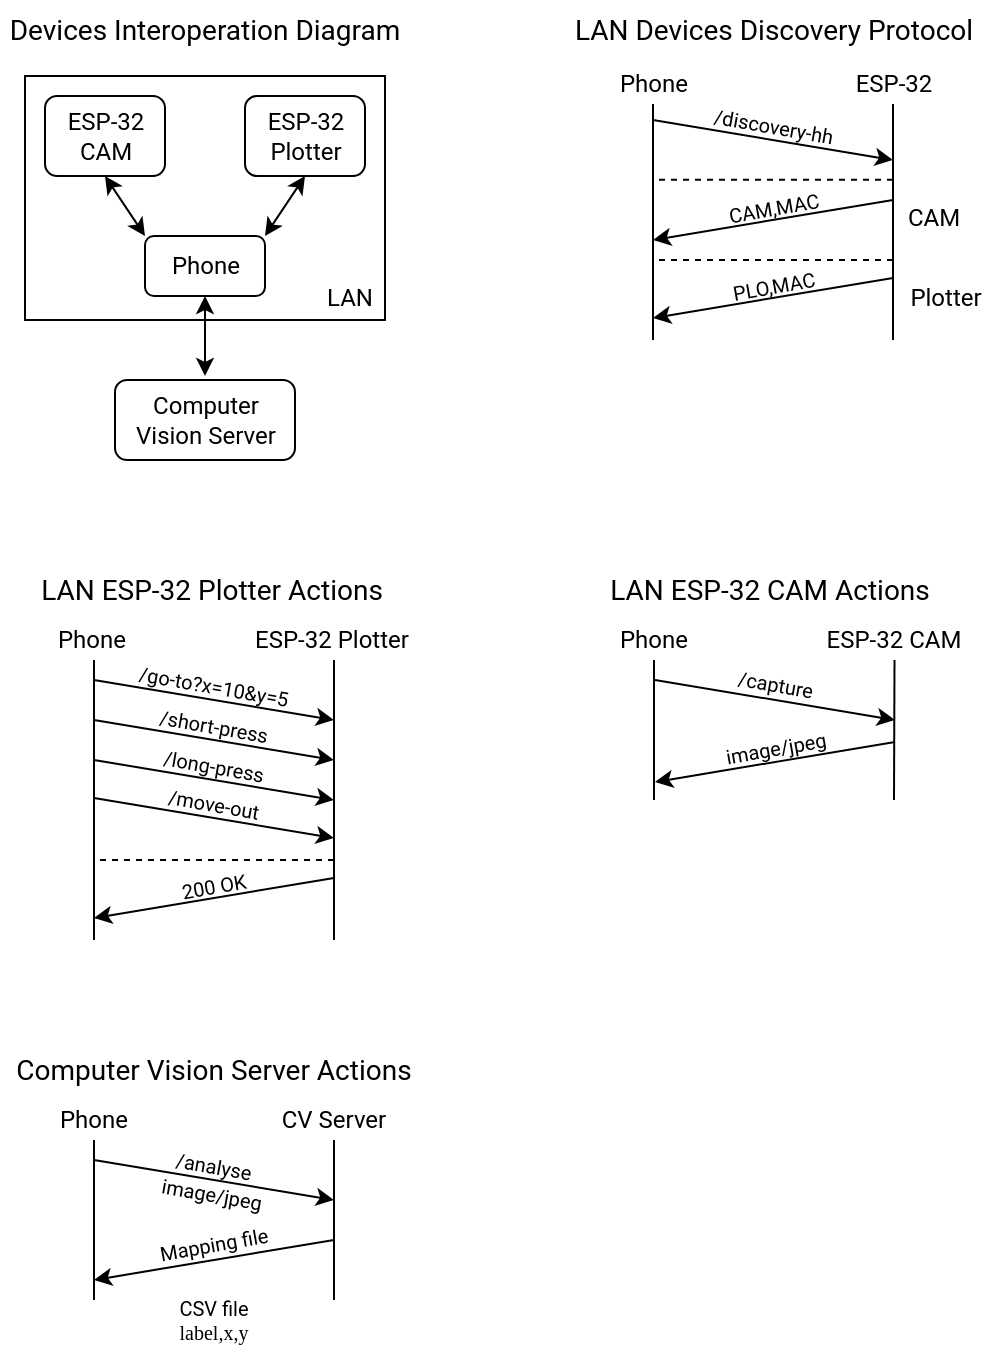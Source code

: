 <mxfile version="24.2.5" type="device">
  <diagram name="Page-1" id="3VOfUJL9IRQDbpyeYZGl">
    <mxGraphModel dx="1238" dy="800" grid="1" gridSize="10" guides="1" tooltips="1" connect="1" arrows="1" fold="1" page="1" pageScale="1" pageWidth="827" pageHeight="1169" background="#FFFFFF" math="0" shadow="0">
      <root>
        <mxCell id="0" />
        <mxCell id="1" parent="0" />
        <mxCell id="6HVjOzEAQYp-GUBprz-B-11" value="" style="rounded=0;whiteSpace=wrap;html=1;fillColor=none;fontFamily=Roboto;fontSource=https%3A%2F%2Ffonts.googleapis.com%2Fcss%3Ffamily%3DRoboto;" vertex="1" parent="1">
          <mxGeometry x="175.5" y="78" width="180" height="122" as="geometry" />
        </mxCell>
        <mxCell id="6HVjOzEAQYp-GUBprz-B-8" value="&lt;font&gt;Phone&lt;/font&gt;" style="rounded=1;whiteSpace=wrap;html=1;fontFamily=Roboto;fontSource=https%3A%2F%2Ffonts.googleapis.com%2Fcss%3Ffamily%3DRoboto;" vertex="1" parent="1">
          <mxGeometry x="235.5" y="158" width="60" height="30" as="geometry" />
        </mxCell>
        <mxCell id="6HVjOzEAQYp-GUBprz-B-9" value="ESP-32 CAM" style="rounded=1;whiteSpace=wrap;html=1;fontFamily=Roboto;fontSource=https%3A%2F%2Ffonts.googleapis.com%2Fcss%3Ffamily%3DRoboto;" vertex="1" parent="1">
          <mxGeometry x="185.5" y="88" width="60" height="40" as="geometry" />
        </mxCell>
        <mxCell id="6HVjOzEAQYp-GUBprz-B-10" value="ESP-32 Plotter" style="rounded=1;whiteSpace=wrap;html=1;fontFamily=Roboto;fontSource=https%3A%2F%2Ffonts.googleapis.com%2Fcss%3Ffamily%3DRoboto;" vertex="1" parent="1">
          <mxGeometry x="285.5" y="88" width="60" height="40" as="geometry" />
        </mxCell>
        <mxCell id="6HVjOzEAQYp-GUBprz-B-12" value="LAN" style="text;html=1;align=center;verticalAlign=middle;whiteSpace=wrap;rounded=0;fontFamily=Roboto;fontSource=https%3A%2F%2Ffonts.googleapis.com%2Fcss%3Ffamily%3DRoboto;" vertex="1" parent="1">
          <mxGeometry x="317.5" y="179" width="40" height="20" as="geometry" />
        </mxCell>
        <mxCell id="6HVjOzEAQYp-GUBprz-B-13" value="" style="endArrow=classic;startArrow=classic;html=1;rounded=0;exitX=0;exitY=0;exitDx=0;exitDy=0;entryX=0.5;entryY=1;entryDx=0;entryDy=0;fontFamily=Roboto;fontSource=https%3A%2F%2Ffonts.googleapis.com%2Fcss%3Ffamily%3DRoboto;" edge="1" parent="1" source="6HVjOzEAQYp-GUBprz-B-8" target="6HVjOzEAQYp-GUBprz-B-9">
          <mxGeometry width="50" height="50" relative="1" as="geometry">
            <mxPoint x="165.5" y="178" as="sourcePoint" />
            <mxPoint x="215.5" y="128" as="targetPoint" />
          </mxGeometry>
        </mxCell>
        <mxCell id="6HVjOzEAQYp-GUBprz-B-14" value="" style="endArrow=classic;startArrow=classic;html=1;rounded=0;exitX=1;exitY=0;exitDx=0;exitDy=0;entryX=0.5;entryY=1;entryDx=0;entryDy=0;fontFamily=Roboto;fontSource=https%3A%2F%2Ffonts.googleapis.com%2Fcss%3Ffamily%3DRoboto;" edge="1" parent="1" source="6HVjOzEAQYp-GUBprz-B-8" target="6HVjOzEAQYp-GUBprz-B-10">
          <mxGeometry width="50" height="50" relative="1" as="geometry">
            <mxPoint x="315.5" y="178" as="sourcePoint" />
            <mxPoint x="365.5" y="128" as="targetPoint" />
          </mxGeometry>
        </mxCell>
        <mxCell id="6HVjOzEAQYp-GUBprz-B-15" value="Computer Vision Server" style="rounded=1;whiteSpace=wrap;html=1;fontFamily=Roboto;fontSource=https%3A%2F%2Ffonts.googleapis.com%2Fcss%3Ffamily%3DRoboto;" vertex="1" parent="1">
          <mxGeometry x="220.5" y="230" width="90" height="40" as="geometry" />
        </mxCell>
        <mxCell id="6HVjOzEAQYp-GUBprz-B-16" value="" style="endArrow=classic;startArrow=classic;html=1;rounded=0;entryX=0.5;entryY=1;entryDx=0;entryDy=0;fontFamily=Roboto;fontSource=https%3A%2F%2Ffonts.googleapis.com%2Fcss%3Ffamily%3DRoboto;" edge="1" parent="1" target="6HVjOzEAQYp-GUBprz-B-8">
          <mxGeometry width="50" height="50" relative="1" as="geometry">
            <mxPoint x="265.5" y="228" as="sourcePoint" />
            <mxPoint x="335.5" y="168" as="targetPoint" />
          </mxGeometry>
        </mxCell>
        <mxCell id="6HVjOzEAQYp-GUBprz-B-17" value="Devices Interoperation Diagram" style="text;html=1;align=center;verticalAlign=middle;whiteSpace=wrap;rounded=0;fontFamily=Roboto;fontSource=https%3A%2F%2Ffonts.googleapis.com%2Fcss%3Ffamily%3DRoboto;fontSize=14;" vertex="1" parent="1">
          <mxGeometry x="163" y="40" width="205" height="30" as="geometry" />
        </mxCell>
        <mxCell id="6HVjOzEAQYp-GUBprz-B-18" value="" style="endArrow=none;html=1;rounded=0;fontFamily=Roboto;fontSource=https%3A%2F%2Ffonts.googleapis.com%2Fcss%3Ffamily%3DRoboto;" edge="1" parent="1">
          <mxGeometry width="50" height="50" relative="1" as="geometry">
            <mxPoint x="489.5" y="210" as="sourcePoint" />
            <mxPoint x="489.5" y="92" as="targetPoint" />
          </mxGeometry>
        </mxCell>
        <mxCell id="6HVjOzEAQYp-GUBprz-B-19" value="LAN Devices Discovery Protocol" style="text;html=1;align=center;verticalAlign=middle;whiteSpace=wrap;rounded=0;fontFamily=Roboto;fontSource=https%3A%2F%2Ffonts.googleapis.com%2Fcss%3Ffamily%3DRoboto;fontSize=14;" vertex="1" parent="1">
          <mxGeometry x="444.5" y="40" width="210" height="30" as="geometry" />
        </mxCell>
        <mxCell id="6HVjOzEAQYp-GUBprz-B-20" value="Phone" style="text;html=1;align=center;verticalAlign=middle;whiteSpace=wrap;rounded=0;fontFamily=Roboto;fontSource=https%3A%2F%2Ffonts.googleapis.com%2Fcss%3Ffamily%3DRoboto;" vertex="1" parent="1">
          <mxGeometry x="459.5" y="67" width="60" height="30" as="geometry" />
        </mxCell>
        <mxCell id="6HVjOzEAQYp-GUBprz-B-21" value="" style="endArrow=none;html=1;rounded=0;fontFamily=Roboto;fontSource=https%3A%2F%2Ffonts.googleapis.com%2Fcss%3Ffamily%3DRoboto;" edge="1" parent="1">
          <mxGeometry width="50" height="50" relative="1" as="geometry">
            <mxPoint x="609.5" y="210" as="sourcePoint" />
            <mxPoint x="609.5" y="92" as="targetPoint" />
          </mxGeometry>
        </mxCell>
        <mxCell id="6HVjOzEAQYp-GUBprz-B-22" value="ESP-32" style="text;html=1;align=center;verticalAlign=middle;whiteSpace=wrap;rounded=0;fontFamily=Roboto;fontSource=https%3A%2F%2Ffonts.googleapis.com%2Fcss%3Ffamily%3DRoboto;" vertex="1" parent="1">
          <mxGeometry x="579.5" y="67" width="60" height="30" as="geometry" />
        </mxCell>
        <mxCell id="6HVjOzEAQYp-GUBprz-B-23" value="" style="endArrow=classic;html=1;rounded=0;" edge="1" parent="1">
          <mxGeometry width="50" height="50" relative="1" as="geometry">
            <mxPoint x="489.5" y="100" as="sourcePoint" />
            <mxPoint x="609.5" y="120" as="targetPoint" />
          </mxGeometry>
        </mxCell>
        <mxCell id="6HVjOzEAQYp-GUBprz-B-24" value="/discovery-hh" style="text;html=1;align=center;verticalAlign=middle;whiteSpace=wrap;rounded=0;fontFamily=Roboto;fontSource=https%3A%2F%2Ffonts.googleapis.com%2Fcss%3Ffamily%3DRoboto;rotation=10;fontSize=10;" vertex="1" parent="1">
          <mxGeometry x="509.5" y="93" width="80" height="20" as="geometry" />
        </mxCell>
        <mxCell id="6HVjOzEAQYp-GUBprz-B-25" value="" style="endArrow=classic;html=1;rounded=0;" edge="1" parent="1">
          <mxGeometry width="50" height="50" relative="1" as="geometry">
            <mxPoint x="609.5" y="140" as="sourcePoint" />
            <mxPoint x="489.5" y="160" as="targetPoint" />
          </mxGeometry>
        </mxCell>
        <mxCell id="6HVjOzEAQYp-GUBprz-B-26" value="CAM,MAC" style="text;html=1;align=center;verticalAlign=middle;whiteSpace=wrap;rounded=0;fontFamily=Roboto;fontSource=https%3A%2F%2Ffonts.googleapis.com%2Fcss%3Ffamily%3DRoboto;rotation=-10;fontSize=10;" vertex="1" parent="1">
          <mxGeometry x="509.5" y="134" width="80" height="20" as="geometry" />
        </mxCell>
        <mxCell id="6HVjOzEAQYp-GUBprz-B-27" value="CAM" style="text;html=1;align=center;verticalAlign=middle;whiteSpace=wrap;rounded=0;fontFamily=Roboto;fontSource=https%3A%2F%2Ffonts.googleapis.com%2Fcss%3Ffamily%3DRoboto;" vertex="1" parent="1">
          <mxGeometry x="599.5" y="134" width="60" height="30" as="geometry" />
        </mxCell>
        <mxCell id="6HVjOzEAQYp-GUBprz-B-28" value="" style="endArrow=classic;html=1;rounded=0;" edge="1" parent="1">
          <mxGeometry width="50" height="50" relative="1" as="geometry">
            <mxPoint x="609.5" y="179" as="sourcePoint" />
            <mxPoint x="489.5" y="199" as="targetPoint" />
          </mxGeometry>
        </mxCell>
        <mxCell id="6HVjOzEAQYp-GUBprz-B-29" value="PLO,MAC" style="text;html=1;align=center;verticalAlign=middle;whiteSpace=wrap;rounded=0;fontFamily=Roboto;fontSource=https%3A%2F%2Ffonts.googleapis.com%2Fcss%3Ffamily%3DRoboto;rotation=-10;fontSize=10;" vertex="1" parent="1">
          <mxGeometry x="509.5" y="173" width="80" height="20" as="geometry" />
        </mxCell>
        <mxCell id="6HVjOzEAQYp-GUBprz-B-30" value="Plotter" style="text;html=1;align=center;verticalAlign=middle;whiteSpace=wrap;rounded=0;fontFamily=Roboto;fontSource=https%3A%2F%2Ffonts.googleapis.com%2Fcss%3Ffamily%3DRoboto;" vertex="1" parent="1">
          <mxGeometry x="605.5" y="174" width="60" height="30" as="geometry" />
        </mxCell>
        <mxCell id="6HVjOzEAQYp-GUBprz-B-31" value="" style="endArrow=none;dashed=1;html=1;rounded=0;" edge="1" parent="1">
          <mxGeometry width="50" height="50" relative="1" as="geometry">
            <mxPoint x="609.5" y="170" as="sourcePoint" />
            <mxPoint x="489.5" y="170" as="targetPoint" />
          </mxGeometry>
        </mxCell>
        <mxCell id="6HVjOzEAQYp-GUBprz-B-32" value="" style="endArrow=none;dashed=1;html=1;rounded=0;" edge="1" parent="1">
          <mxGeometry width="50" height="50" relative="1" as="geometry">
            <mxPoint x="609.5" y="129.89" as="sourcePoint" />
            <mxPoint x="489.5" y="129.89" as="targetPoint" />
          </mxGeometry>
        </mxCell>
        <mxCell id="6HVjOzEAQYp-GUBprz-B-58" value="" style="endArrow=none;html=1;rounded=0;fontFamily=Roboto;fontSource=https%3A%2F%2Ffonts.googleapis.com%2Fcss%3Ffamily%3DRoboto;" edge="1" parent="1">
          <mxGeometry width="50" height="50" relative="1" as="geometry">
            <mxPoint x="210" y="510" as="sourcePoint" />
            <mxPoint x="210" y="370" as="targetPoint" />
          </mxGeometry>
        </mxCell>
        <mxCell id="6HVjOzEAQYp-GUBprz-B-59" value="LAN ESP-32 Plotter Actions" style="text;html=1;align=center;verticalAlign=middle;whiteSpace=wrap;rounded=0;fontFamily=Roboto;fontSource=https%3A%2F%2Ffonts.googleapis.com%2Fcss%3Ffamily%3DRoboto;fontSize=14;" vertex="1" parent="1">
          <mxGeometry x="164" y="320" width="210" height="30" as="geometry" />
        </mxCell>
        <mxCell id="6HVjOzEAQYp-GUBprz-B-60" value="Phone" style="text;html=1;align=center;verticalAlign=middle;whiteSpace=wrap;rounded=0;fontFamily=Roboto;fontSource=https%3A%2F%2Ffonts.googleapis.com%2Fcss%3Ffamily%3DRoboto;" vertex="1" parent="1">
          <mxGeometry x="179" y="345" width="60" height="30" as="geometry" />
        </mxCell>
        <mxCell id="6HVjOzEAQYp-GUBprz-B-61" value="" style="endArrow=none;html=1;rounded=0;fontFamily=Roboto;fontSource=https%3A%2F%2Ffonts.googleapis.com%2Fcss%3Ffamily%3DRoboto;" edge="1" parent="1">
          <mxGeometry width="50" height="50" relative="1" as="geometry">
            <mxPoint x="330" y="510" as="sourcePoint" />
            <mxPoint x="330" y="370" as="targetPoint" />
          </mxGeometry>
        </mxCell>
        <mxCell id="6HVjOzEAQYp-GUBprz-B-62" value="ESP-32 Plotter" style="text;html=1;align=center;verticalAlign=middle;whiteSpace=wrap;rounded=0;fontFamily=Roboto;fontSource=https%3A%2F%2Ffonts.googleapis.com%2Fcss%3Ffamily%3DRoboto;" vertex="1" parent="1">
          <mxGeometry x="289" y="345" width="80" height="30" as="geometry" />
        </mxCell>
        <mxCell id="6HVjOzEAQYp-GUBprz-B-63" value="" style="endArrow=classic;html=1;rounded=0;" edge="1" parent="1">
          <mxGeometry width="50" height="50" relative="1" as="geometry">
            <mxPoint x="210" y="380" as="sourcePoint" />
            <mxPoint x="330" y="400" as="targetPoint" />
          </mxGeometry>
        </mxCell>
        <mxCell id="6HVjOzEAQYp-GUBprz-B-64" value="/go-to?x=10&amp;amp;y=5" style="text;html=1;align=center;verticalAlign=middle;whiteSpace=wrap;rounded=0;fontFamily=Roboto;fontSource=https%3A%2F%2Ffonts.googleapis.com%2Fcss%3Ffamily%3DRoboto;rotation=10;fontSize=10;" vertex="1" parent="1">
          <mxGeometry x="230" y="373" width="80" height="20" as="geometry" />
        </mxCell>
        <mxCell id="6HVjOzEAQYp-GUBprz-B-71" value="" style="endArrow=none;dashed=1;html=1;rounded=0;" edge="1" parent="1">
          <mxGeometry width="50" height="50" relative="1" as="geometry">
            <mxPoint x="330" y="470" as="sourcePoint" />
            <mxPoint x="210" y="470" as="targetPoint" />
          </mxGeometry>
        </mxCell>
        <mxCell id="6HVjOzEAQYp-GUBprz-B-74" value="" style="endArrow=classic;html=1;rounded=0;" edge="1" parent="1">
          <mxGeometry width="50" height="50" relative="1" as="geometry">
            <mxPoint x="210" y="400" as="sourcePoint" />
            <mxPoint x="330" y="420" as="targetPoint" />
          </mxGeometry>
        </mxCell>
        <mxCell id="6HVjOzEAQYp-GUBprz-B-75" value="/short-press" style="text;html=1;align=center;verticalAlign=middle;whiteSpace=wrap;rounded=0;fontFamily=Roboto;fontSource=https%3A%2F%2Ffonts.googleapis.com%2Fcss%3Ffamily%3DRoboto;rotation=10;fontSize=10;" vertex="1" parent="1">
          <mxGeometry x="230" y="393" width="80" height="20" as="geometry" />
        </mxCell>
        <mxCell id="6HVjOzEAQYp-GUBprz-B-76" value="" style="endArrow=classic;html=1;rounded=0;" edge="1" parent="1">
          <mxGeometry width="50" height="50" relative="1" as="geometry">
            <mxPoint x="210" y="420" as="sourcePoint" />
            <mxPoint x="330" y="440" as="targetPoint" />
          </mxGeometry>
        </mxCell>
        <mxCell id="6HVjOzEAQYp-GUBprz-B-77" value="/long-press" style="text;html=1;align=center;verticalAlign=middle;whiteSpace=wrap;rounded=0;fontFamily=Roboto;fontSource=https%3A%2F%2Ffonts.googleapis.com%2Fcss%3Ffamily%3DRoboto;rotation=10;fontSize=10;" vertex="1" parent="1">
          <mxGeometry x="230" y="413" width="80" height="20" as="geometry" />
        </mxCell>
        <mxCell id="6HVjOzEAQYp-GUBprz-B-78" value="" style="endArrow=classic;html=1;rounded=0;" edge="1" parent="1">
          <mxGeometry width="50" height="50" relative="1" as="geometry">
            <mxPoint x="210" y="439" as="sourcePoint" />
            <mxPoint x="330" y="459" as="targetPoint" />
          </mxGeometry>
        </mxCell>
        <mxCell id="6HVjOzEAQYp-GUBprz-B-79" value="/move-out" style="text;html=1;align=center;verticalAlign=middle;whiteSpace=wrap;rounded=0;fontFamily=Roboto;fontSource=https%3A%2F%2Ffonts.googleapis.com%2Fcss%3Ffamily%3DRoboto;rotation=10;fontSize=10;" vertex="1" parent="1">
          <mxGeometry x="230" y="432" width="80" height="20" as="geometry" />
        </mxCell>
        <mxCell id="6HVjOzEAQYp-GUBprz-B-80" value="" style="endArrow=classic;html=1;rounded=0;" edge="1" parent="1">
          <mxGeometry width="50" height="50" relative="1" as="geometry">
            <mxPoint x="330" y="479" as="sourcePoint" />
            <mxPoint x="210" y="499" as="targetPoint" />
          </mxGeometry>
        </mxCell>
        <mxCell id="6HVjOzEAQYp-GUBprz-B-81" value="200 OK" style="text;html=1;align=center;verticalAlign=middle;whiteSpace=wrap;rounded=0;fontFamily=Roboto;fontSource=https%3A%2F%2Ffonts.googleapis.com%2Fcss%3Ffamily%3DRoboto;rotation=-10;fontSize=10;" vertex="1" parent="1">
          <mxGeometry x="230" y="473" width="80" height="20" as="geometry" />
        </mxCell>
        <mxCell id="6HVjOzEAQYp-GUBprz-B-82" value="" style="endArrow=none;html=1;rounded=0;fontFamily=Roboto;fontSource=https%3A%2F%2Ffonts.googleapis.com%2Fcss%3Ffamily%3DRoboto;" edge="1" parent="1">
          <mxGeometry width="50" height="50" relative="1" as="geometry">
            <mxPoint x="490" y="440" as="sourcePoint" />
            <mxPoint x="490" y="370" as="targetPoint" />
          </mxGeometry>
        </mxCell>
        <mxCell id="6HVjOzEAQYp-GUBprz-B-83" value="LAN ESP-32 CAM Actions" style="text;html=1;align=center;verticalAlign=middle;whiteSpace=wrap;rounded=0;fontFamily=Roboto;fontSource=https%3A%2F%2Ffonts.googleapis.com%2Fcss%3Ffamily%3DRoboto;fontSize=14;" vertex="1" parent="1">
          <mxGeometry x="442.5" y="320" width="210" height="30" as="geometry" />
        </mxCell>
        <mxCell id="6HVjOzEAQYp-GUBprz-B-84" value="Phone" style="text;html=1;align=center;verticalAlign=middle;whiteSpace=wrap;rounded=0;fontFamily=Roboto;fontSource=https%3A%2F%2Ffonts.googleapis.com%2Fcss%3Ffamily%3DRoboto;" vertex="1" parent="1">
          <mxGeometry x="459.5" y="345" width="60" height="30" as="geometry" />
        </mxCell>
        <mxCell id="6HVjOzEAQYp-GUBprz-B-85" value="" style="endArrow=none;html=1;rounded=0;fontFamily=Roboto;fontSource=https%3A%2F%2Ffonts.googleapis.com%2Fcss%3Ffamily%3DRoboto;" edge="1" parent="1">
          <mxGeometry width="50" height="50" relative="1" as="geometry">
            <mxPoint x="610" y="440" as="sourcePoint" />
            <mxPoint x="610.25" y="370" as="targetPoint" />
          </mxGeometry>
        </mxCell>
        <mxCell id="6HVjOzEAQYp-GUBprz-B-86" value="ESP-32 CAM" style="text;html=1;align=center;verticalAlign=middle;whiteSpace=wrap;rounded=0;fontFamily=Roboto;fontSource=https%3A%2F%2Ffonts.googleapis.com%2Fcss%3Ffamily%3DRoboto;" vertex="1" parent="1">
          <mxGeometry x="569.5" y="345" width="80" height="30" as="geometry" />
        </mxCell>
        <mxCell id="6HVjOzEAQYp-GUBprz-B-87" value="" style="endArrow=classic;html=1;rounded=0;" edge="1" parent="1">
          <mxGeometry width="50" height="50" relative="1" as="geometry">
            <mxPoint x="490.5" y="380" as="sourcePoint" />
            <mxPoint x="610.5" y="400" as="targetPoint" />
          </mxGeometry>
        </mxCell>
        <mxCell id="6HVjOzEAQYp-GUBprz-B-88" value="/capture" style="text;html=1;align=center;verticalAlign=middle;whiteSpace=wrap;rounded=0;fontFamily=Roboto;fontSource=https%3A%2F%2Ffonts.googleapis.com%2Fcss%3Ffamily%3DRoboto;rotation=10;fontSize=10;" vertex="1" parent="1">
          <mxGeometry x="510.5" y="372" width="80" height="20" as="geometry" />
        </mxCell>
        <mxCell id="6HVjOzEAQYp-GUBprz-B-96" value="" style="endArrow=classic;html=1;rounded=0;" edge="1" parent="1">
          <mxGeometry width="50" height="50" relative="1" as="geometry">
            <mxPoint x="610.5" y="411" as="sourcePoint" />
            <mxPoint x="490.5" y="431" as="targetPoint" />
          </mxGeometry>
        </mxCell>
        <mxCell id="6HVjOzEAQYp-GUBprz-B-97" value="image/jpeg" style="text;html=1;align=center;verticalAlign=middle;whiteSpace=wrap;rounded=0;fontFamily=Roboto;fontSource=https%3A%2F%2Ffonts.googleapis.com%2Fcss%3Ffamily%3DRoboto;rotation=-10;fontSize=10;" vertex="1" parent="1">
          <mxGeometry x="510.5" y="404" width="80" height="20" as="geometry" />
        </mxCell>
        <mxCell id="6HVjOzEAQYp-GUBprz-B-99" value="" style="endArrow=none;html=1;rounded=0;fontFamily=Roboto;fontSource=https%3A%2F%2Ffonts.googleapis.com%2Fcss%3Ffamily%3DRoboto;" edge="1" parent="1">
          <mxGeometry width="50" height="50" relative="1" as="geometry">
            <mxPoint x="210" y="690" as="sourcePoint" />
            <mxPoint x="210" y="610" as="targetPoint" />
          </mxGeometry>
        </mxCell>
        <mxCell id="6HVjOzEAQYp-GUBprz-B-100" value="Computer Vision Server Actions" style="text;html=1;align=center;verticalAlign=middle;whiteSpace=wrap;rounded=0;fontFamily=Roboto;fontSource=https%3A%2F%2Ffonts.googleapis.com%2Fcss%3Ffamily%3DRoboto;fontSize=14;" vertex="1" parent="1">
          <mxGeometry x="165" y="560" width="210" height="30" as="geometry" />
        </mxCell>
        <mxCell id="6HVjOzEAQYp-GUBprz-B-101" value="Phone" style="text;html=1;align=center;verticalAlign=middle;whiteSpace=wrap;rounded=0;fontFamily=Roboto;fontSource=https%3A%2F%2Ffonts.googleapis.com%2Fcss%3Ffamily%3DRoboto;" vertex="1" parent="1">
          <mxGeometry x="180" y="585" width="60" height="30" as="geometry" />
        </mxCell>
        <mxCell id="6HVjOzEAQYp-GUBprz-B-102" value="" style="endArrow=none;html=1;rounded=0;fontFamily=Roboto;fontSource=https%3A%2F%2Ffonts.googleapis.com%2Fcss%3Ffamily%3DRoboto;" edge="1" parent="1">
          <mxGeometry width="50" height="50" relative="1" as="geometry">
            <mxPoint x="330" y="690" as="sourcePoint" />
            <mxPoint x="330" y="610" as="targetPoint" />
          </mxGeometry>
        </mxCell>
        <mxCell id="6HVjOzEAQYp-GUBprz-B-103" value="CV Server" style="text;html=1;align=center;verticalAlign=middle;whiteSpace=wrap;rounded=0;fontFamily=Roboto;fontSource=https%3A%2F%2Ffonts.googleapis.com%2Fcss%3Ffamily%3DRoboto;" vertex="1" parent="1">
          <mxGeometry x="290" y="585" width="80" height="30" as="geometry" />
        </mxCell>
        <mxCell id="6HVjOzEAQYp-GUBprz-B-104" value="" style="endArrow=classic;html=1;rounded=0;" edge="1" parent="1">
          <mxGeometry width="50" height="50" relative="1" as="geometry">
            <mxPoint x="210" y="620" as="sourcePoint" />
            <mxPoint x="330" y="640" as="targetPoint" />
          </mxGeometry>
        </mxCell>
        <mxCell id="6HVjOzEAQYp-GUBprz-B-105" value="/analyse" style="text;html=1;align=center;verticalAlign=middle;whiteSpace=wrap;rounded=0;fontFamily=Roboto;fontSource=https%3A%2F%2Ffonts.googleapis.com%2Fcss%3Ffamily%3DRoboto;rotation=10;fontSize=10;" vertex="1" parent="1">
          <mxGeometry x="230" y="613" width="80" height="20" as="geometry" />
        </mxCell>
        <mxCell id="6HVjOzEAQYp-GUBprz-B-113" value="" style="endArrow=classic;html=1;rounded=0;" edge="1" parent="1">
          <mxGeometry width="50" height="50" relative="1" as="geometry">
            <mxPoint x="330" y="660" as="sourcePoint" />
            <mxPoint x="210" y="680" as="targetPoint" />
          </mxGeometry>
        </mxCell>
        <mxCell id="6HVjOzEAQYp-GUBprz-B-114" value="Mapping file" style="text;html=1;align=center;verticalAlign=middle;whiteSpace=wrap;rounded=0;fontFamily=Roboto;fontSource=https%3A%2F%2Ffonts.googleapis.com%2Fcss%3Ffamily%3DRoboto;rotation=-10;fontSize=10;" vertex="1" parent="1">
          <mxGeometry x="230" y="652" width="80" height="20" as="geometry" />
        </mxCell>
        <mxCell id="6HVjOzEAQYp-GUBprz-B-115" value="image/jpeg" style="text;html=1;align=center;verticalAlign=middle;whiteSpace=wrap;rounded=0;fontFamily=Roboto;fontSource=https%3A%2F%2Ffonts.googleapis.com%2Fcss%3Ffamily%3DRoboto;rotation=10;fontSize=10;" vertex="1" parent="1">
          <mxGeometry x="229" y="627" width="80" height="20" as="geometry" />
        </mxCell>
        <mxCell id="6HVjOzEAQYp-GUBprz-B-127" value="CSV file&lt;br style=&quot;font-size: 10px;&quot;&gt;&lt;font data-font-src=&quot;https://fonts.googleapis.com/css?family=Fira+Code&quot; face=&quot;Fira Code&quot;&gt;label,x,y&lt;/font&gt;" style="text;html=1;align=center;verticalAlign=middle;whiteSpace=wrap;rounded=0;fontFamily=Roboto;fontSource=https%3A%2F%2Ffonts.googleapis.com%2Fcss%3Ffamily%3DRoboto;fontSize=10;" vertex="1" parent="1">
          <mxGeometry x="240" y="685" width="60" height="30" as="geometry" />
        </mxCell>
      </root>
    </mxGraphModel>
  </diagram>
</mxfile>
